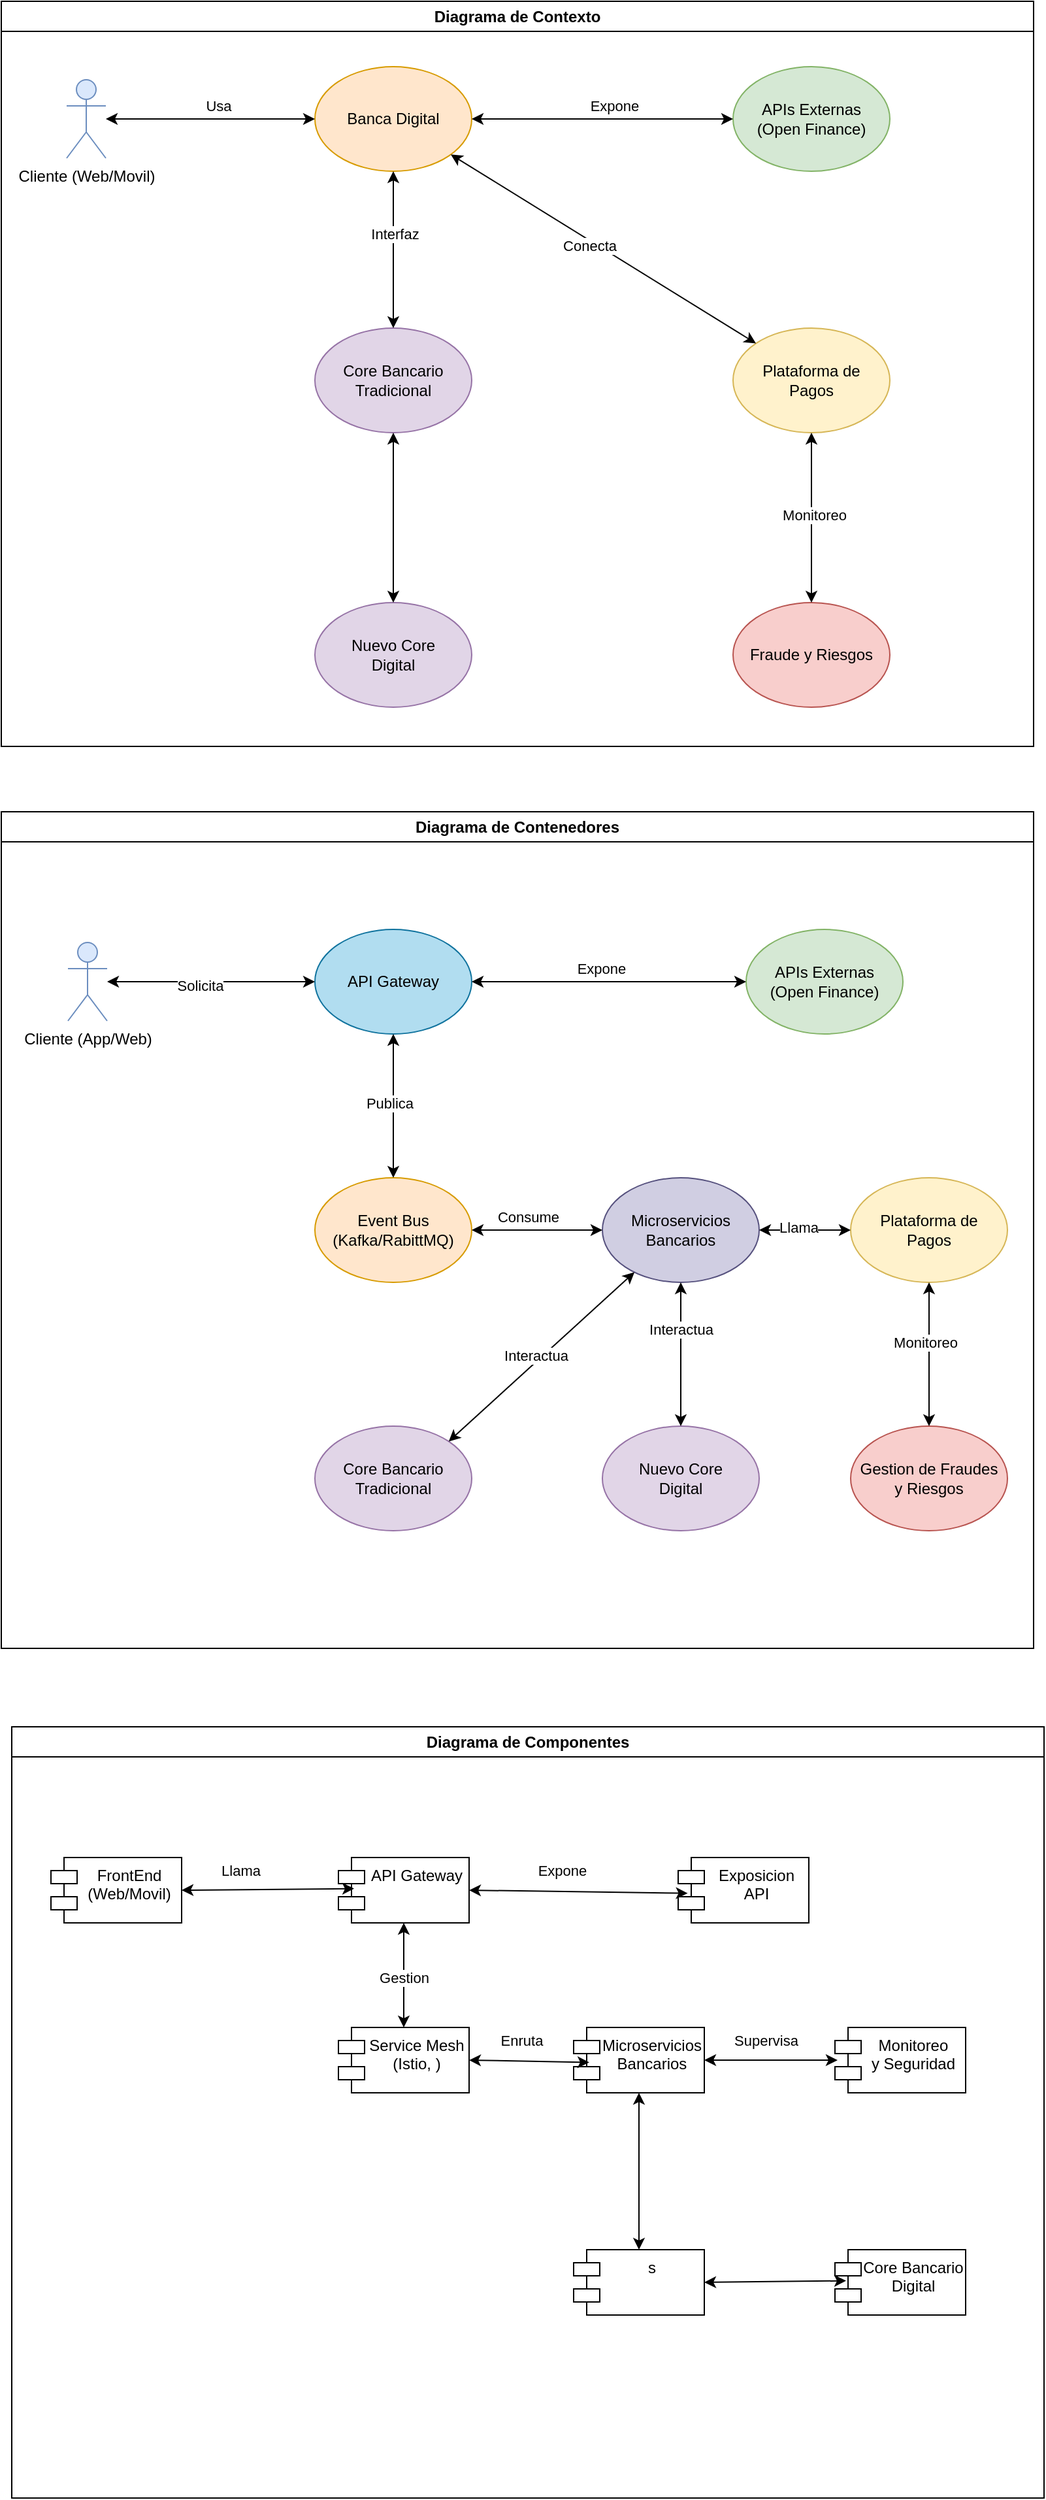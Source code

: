 <mxfile version="26.0.11">
  <diagram name="Page-1" id="KD73vJJ_ITl08i1PaZ_e">
    <mxGraphModel dx="708" dy="695" grid="1" gridSize="10" guides="1" tooltips="1" connect="1" arrows="1" fold="1" page="1" pageScale="1" pageWidth="827" pageHeight="1169" math="0" shadow="0">
      <root>
        <mxCell id="0" />
        <mxCell id="1" parent="0" />
        <mxCell id="Lg5PiGHGSfTX3QaenPzm-1" value="Cliente (Web/Movil)" style="shape=umlActor;verticalLabelPosition=bottom;verticalAlign=top;html=1;outlineConnect=0;fillColor=#dae8fc;strokeColor=#6c8ebf;" vertex="1" parent="1">
          <mxGeometry x="60" y="180" width="30" height="60" as="geometry" />
        </mxCell>
        <mxCell id="Lg5PiGHGSfTX3QaenPzm-2" value="Banca Digital" style="ellipse;whiteSpace=wrap;html=1;fillColor=#ffe6cc;strokeColor=#d79b00;" vertex="1" parent="1">
          <mxGeometry x="250" y="170" width="120" height="80" as="geometry" />
        </mxCell>
        <mxCell id="Lg5PiGHGSfTX3QaenPzm-3" value="" style="endArrow=classic;startArrow=classic;html=1;rounded=0;entryX=0;entryY=0.5;entryDx=0;entryDy=0;" edge="1" parent="1" source="Lg5PiGHGSfTX3QaenPzm-1" target="Lg5PiGHGSfTX3QaenPzm-2">
          <mxGeometry width="50" height="50" relative="1" as="geometry">
            <mxPoint x="190" y="430" as="sourcePoint" />
            <mxPoint x="240" y="380" as="targetPoint" />
          </mxGeometry>
        </mxCell>
        <mxCell id="Lg5PiGHGSfTX3QaenPzm-4" value="Usa" style="edgeLabel;html=1;align=center;verticalAlign=middle;resizable=0;points=[];" vertex="1" connectable="0" parent="Lg5PiGHGSfTX3QaenPzm-3">
          <mxGeometry x="0.075" y="2" relative="1" as="geometry">
            <mxPoint y="-8" as="offset" />
          </mxGeometry>
        </mxCell>
        <mxCell id="Lg5PiGHGSfTX3QaenPzm-5" value="APIs Externas&lt;div&gt;(Open Finance)&lt;/div&gt;" style="ellipse;whiteSpace=wrap;html=1;fillColor=#d5e8d4;strokeColor=#82b366;" vertex="1" parent="1">
          <mxGeometry x="570" y="170" width="120" height="80" as="geometry" />
        </mxCell>
        <mxCell id="Lg5PiGHGSfTX3QaenPzm-6" value="" style="endArrow=classic;startArrow=classic;html=1;rounded=0;entryX=0;entryY=0.5;entryDx=0;entryDy=0;exitX=1;exitY=0.5;exitDx=0;exitDy=0;" edge="1" parent="1" source="Lg5PiGHGSfTX3QaenPzm-2" target="Lg5PiGHGSfTX3QaenPzm-5">
          <mxGeometry width="50" height="50" relative="1" as="geometry">
            <mxPoint x="420" y="430" as="sourcePoint" />
            <mxPoint x="470" y="380" as="targetPoint" />
          </mxGeometry>
        </mxCell>
        <mxCell id="Lg5PiGHGSfTX3QaenPzm-7" value="Expone" style="edgeLabel;html=1;align=center;verticalAlign=middle;resizable=0;points=[];" vertex="1" connectable="0" parent="Lg5PiGHGSfTX3QaenPzm-6">
          <mxGeometry x="0.09" y="-5" relative="1" as="geometry">
            <mxPoint y="-15" as="offset" />
          </mxGeometry>
        </mxCell>
        <mxCell id="Lg5PiGHGSfTX3QaenPzm-8" value="Core Bancario&lt;div&gt;Tradicional&lt;/div&gt;" style="ellipse;whiteSpace=wrap;html=1;fillColor=#e1d5e7;strokeColor=#9673a6;" vertex="1" parent="1">
          <mxGeometry x="250" y="370" width="120" height="80" as="geometry" />
        </mxCell>
        <mxCell id="Lg5PiGHGSfTX3QaenPzm-9" value="Nuevo Core&lt;div&gt;Digital&lt;/div&gt;" style="ellipse;whiteSpace=wrap;html=1;fillColor=#e1d5e7;strokeColor=#9673a6;" vertex="1" parent="1">
          <mxGeometry x="250" y="580" width="120" height="80" as="geometry" />
        </mxCell>
        <mxCell id="Lg5PiGHGSfTX3QaenPzm-10" value="Plataforma de&lt;div&gt;Pagos&lt;/div&gt;" style="ellipse;whiteSpace=wrap;html=1;fillColor=#fff2cc;strokeColor=#d6b656;" vertex="1" parent="1">
          <mxGeometry x="570" y="370" width="120" height="80" as="geometry" />
        </mxCell>
        <mxCell id="Lg5PiGHGSfTX3QaenPzm-11" value="Fraude y Riesgos" style="ellipse;whiteSpace=wrap;html=1;fillColor=#f8cecc;strokeColor=#b85450;" vertex="1" parent="1">
          <mxGeometry x="570" y="580" width="120" height="80" as="geometry" />
        </mxCell>
        <mxCell id="Lg5PiGHGSfTX3QaenPzm-13" value="" style="endArrow=classic;startArrow=classic;html=1;rounded=0;exitX=0;exitY=0;exitDx=0;exitDy=0;" edge="1" parent="1" source="Lg5PiGHGSfTX3QaenPzm-10" target="Lg5PiGHGSfTX3QaenPzm-2">
          <mxGeometry width="50" height="50" relative="1" as="geometry">
            <mxPoint x="410" y="420" as="sourcePoint" />
            <mxPoint x="460" y="370" as="targetPoint" />
          </mxGeometry>
        </mxCell>
        <mxCell id="Lg5PiGHGSfTX3QaenPzm-17" value="Conecta" style="edgeLabel;html=1;align=center;verticalAlign=middle;resizable=0;points=[];" vertex="1" connectable="0" parent="Lg5PiGHGSfTX3QaenPzm-13">
          <mxGeometry x="0.066" y="3" relative="1" as="geometry">
            <mxPoint x="-2" as="offset" />
          </mxGeometry>
        </mxCell>
        <mxCell id="Lg5PiGHGSfTX3QaenPzm-14" value="" style="endArrow=classic;startArrow=classic;html=1;rounded=0;entryX=0.5;entryY=1;entryDx=0;entryDy=0;" edge="1" parent="1" source="Lg5PiGHGSfTX3QaenPzm-8" target="Lg5PiGHGSfTX3QaenPzm-2">
          <mxGeometry width="50" height="50" relative="1" as="geometry">
            <mxPoint x="410" y="420" as="sourcePoint" />
            <mxPoint x="460" y="370" as="targetPoint" />
          </mxGeometry>
        </mxCell>
        <mxCell id="Lg5PiGHGSfTX3QaenPzm-18" value="Interfaz" style="edgeLabel;html=1;align=center;verticalAlign=middle;resizable=0;points=[];" vertex="1" connectable="0" parent="Lg5PiGHGSfTX3QaenPzm-14">
          <mxGeometry x="0.201" y="-1" relative="1" as="geometry">
            <mxPoint as="offset" />
          </mxGeometry>
        </mxCell>
        <mxCell id="Lg5PiGHGSfTX3QaenPzm-15" value="" style="endArrow=classic;startArrow=classic;html=1;rounded=0;entryX=0.5;entryY=1;entryDx=0;entryDy=0;exitX=0.5;exitY=0;exitDx=0;exitDy=0;" edge="1" parent="1" source="Lg5PiGHGSfTX3QaenPzm-9" target="Lg5PiGHGSfTX3QaenPzm-8">
          <mxGeometry width="50" height="50" relative="1" as="geometry">
            <mxPoint x="410" y="420" as="sourcePoint" />
            <mxPoint x="460" y="370" as="targetPoint" />
          </mxGeometry>
        </mxCell>
        <mxCell id="Lg5PiGHGSfTX3QaenPzm-16" value="" style="endArrow=classic;startArrow=classic;html=1;rounded=0;entryX=0.5;entryY=1;entryDx=0;entryDy=0;exitX=0.5;exitY=0;exitDx=0;exitDy=0;" edge="1" parent="1" source="Lg5PiGHGSfTX3QaenPzm-11" target="Lg5PiGHGSfTX3QaenPzm-10">
          <mxGeometry width="50" height="50" relative="1" as="geometry">
            <mxPoint x="410" y="420" as="sourcePoint" />
            <mxPoint x="460" y="370" as="targetPoint" />
          </mxGeometry>
        </mxCell>
        <mxCell id="Lg5PiGHGSfTX3QaenPzm-19" value="Monitoreo" style="edgeLabel;html=1;align=center;verticalAlign=middle;resizable=0;points=[];" vertex="1" connectable="0" parent="Lg5PiGHGSfTX3QaenPzm-16">
          <mxGeometry x="0.027" y="-2" relative="1" as="geometry">
            <mxPoint as="offset" />
          </mxGeometry>
        </mxCell>
        <mxCell id="Lg5PiGHGSfTX3QaenPzm-20" value="Diagrama de Contexto" style="swimlane;whiteSpace=wrap;html=1;" vertex="1" parent="1">
          <mxGeometry x="10" y="120" width="790" height="570" as="geometry" />
        </mxCell>
        <mxCell id="Lg5PiGHGSfTX3QaenPzm-21" value="Diagrama de Contenedores" style="swimlane;whiteSpace=wrap;html=1;" vertex="1" parent="1">
          <mxGeometry x="10" y="740" width="790" height="640" as="geometry" />
        </mxCell>
        <mxCell id="Lg5PiGHGSfTX3QaenPzm-24" value="Cliente (App/Web)" style="shape=umlActor;verticalLabelPosition=bottom;verticalAlign=top;html=1;outlineConnect=0;fillColor=#dae8fc;strokeColor=#6c8ebf;" vertex="1" parent="Lg5PiGHGSfTX3QaenPzm-21">
          <mxGeometry x="51" y="100" width="30" height="60" as="geometry" />
        </mxCell>
        <mxCell id="Lg5PiGHGSfTX3QaenPzm-25" value="API Gateway" style="ellipse;whiteSpace=wrap;html=1;fillColor=#b1ddf0;strokeColor=#10739e;" vertex="1" parent="Lg5PiGHGSfTX3QaenPzm-21">
          <mxGeometry x="240" y="90" width="120" height="80" as="geometry" />
        </mxCell>
        <mxCell id="Lg5PiGHGSfTX3QaenPzm-26" value="" style="endArrow=classic;startArrow=classic;html=1;rounded=0;entryX=0;entryY=0.5;entryDx=0;entryDy=0;" edge="1" parent="Lg5PiGHGSfTX3QaenPzm-21" source="Lg5PiGHGSfTX3QaenPzm-24" target="Lg5PiGHGSfTX3QaenPzm-25">
          <mxGeometry width="50" height="50" relative="1" as="geometry">
            <mxPoint x="80" y="130" as="sourcePoint" />
            <mxPoint x="330" y="100" as="targetPoint" />
          </mxGeometry>
        </mxCell>
        <mxCell id="Lg5PiGHGSfTX3QaenPzm-27" value="Solicita" style="edgeLabel;html=1;align=center;verticalAlign=middle;resizable=0;points=[];" vertex="1" connectable="0" parent="Lg5PiGHGSfTX3QaenPzm-26">
          <mxGeometry x="-0.114" y="-3" relative="1" as="geometry">
            <mxPoint as="offset" />
          </mxGeometry>
        </mxCell>
        <mxCell id="Lg5PiGHGSfTX3QaenPzm-28" value="APIs Externas&lt;div&gt;(Open Finance)&lt;/div&gt;" style="ellipse;whiteSpace=wrap;html=1;fillColor=#d5e8d4;strokeColor=#82b366;" vertex="1" parent="Lg5PiGHGSfTX3QaenPzm-21">
          <mxGeometry x="570" y="90" width="120" height="80" as="geometry" />
        </mxCell>
        <mxCell id="Lg5PiGHGSfTX3QaenPzm-29" value="Event Bus&lt;div&gt;(Kafka/RabittMQ)&lt;/div&gt;" style="ellipse;whiteSpace=wrap;html=1;fillColor=#ffe6cc;strokeColor=#d79b00;" vertex="1" parent="Lg5PiGHGSfTX3QaenPzm-21">
          <mxGeometry x="240" y="280" width="120" height="80" as="geometry" />
        </mxCell>
        <mxCell id="Lg5PiGHGSfTX3QaenPzm-30" value="Microservicios&lt;div&gt;Bancarios&lt;/div&gt;" style="ellipse;whiteSpace=wrap;html=1;fillColor=#d0cee2;strokeColor=#56517e;" vertex="1" parent="Lg5PiGHGSfTX3QaenPzm-21">
          <mxGeometry x="460" y="280" width="120" height="80" as="geometry" />
        </mxCell>
        <mxCell id="Lg5PiGHGSfTX3QaenPzm-31" value="Plataforma de&lt;div&gt;Pagos&lt;/div&gt;" style="ellipse;whiteSpace=wrap;html=1;fillColor=#fff2cc;strokeColor=#d6b656;" vertex="1" parent="Lg5PiGHGSfTX3QaenPzm-21">
          <mxGeometry x="650" y="280" width="120" height="80" as="geometry" />
        </mxCell>
        <mxCell id="Lg5PiGHGSfTX3QaenPzm-32" value="Core Bancario&lt;div&gt;Tradicional&lt;/div&gt;" style="ellipse;whiteSpace=wrap;html=1;fillColor=#e1d5e7;strokeColor=#9673a6;" vertex="1" parent="Lg5PiGHGSfTX3QaenPzm-21">
          <mxGeometry x="240" y="470" width="120" height="80" as="geometry" />
        </mxCell>
        <mxCell id="Lg5PiGHGSfTX3QaenPzm-33" value="Nuevo Core&lt;div&gt;Digital&lt;/div&gt;" style="ellipse;whiteSpace=wrap;html=1;fillColor=#e1d5e7;strokeColor=#9673a6;" vertex="1" parent="Lg5PiGHGSfTX3QaenPzm-21">
          <mxGeometry x="460" y="470" width="120" height="80" as="geometry" />
        </mxCell>
        <mxCell id="Lg5PiGHGSfTX3QaenPzm-34" value="Gestion de Fraudes&lt;div&gt;y Riesgos&lt;/div&gt;" style="ellipse;whiteSpace=wrap;html=1;fillColor=#f8cecc;strokeColor=#b85450;" vertex="1" parent="Lg5PiGHGSfTX3QaenPzm-21">
          <mxGeometry x="650" y="470" width="120" height="80" as="geometry" />
        </mxCell>
        <mxCell id="Lg5PiGHGSfTX3QaenPzm-35" value="" style="endArrow=classic;startArrow=classic;html=1;rounded=0;entryX=0.5;entryY=1;entryDx=0;entryDy=0;exitX=0.5;exitY=0;exitDx=0;exitDy=0;" edge="1" parent="Lg5PiGHGSfTX3QaenPzm-21" source="Lg5PiGHGSfTX3QaenPzm-29" target="Lg5PiGHGSfTX3QaenPzm-25">
          <mxGeometry width="50" height="50" relative="1" as="geometry">
            <mxPoint x="320" y="270" as="sourcePoint" />
            <mxPoint x="370" y="220" as="targetPoint" />
          </mxGeometry>
        </mxCell>
        <mxCell id="Lg5PiGHGSfTX3QaenPzm-43" value="Publica" style="edgeLabel;html=1;align=center;verticalAlign=middle;resizable=0;points=[];" vertex="1" connectable="0" parent="Lg5PiGHGSfTX3QaenPzm-35">
          <mxGeometry x="0.043" y="3" relative="1" as="geometry">
            <mxPoint as="offset" />
          </mxGeometry>
        </mxCell>
        <mxCell id="Lg5PiGHGSfTX3QaenPzm-36" value="" style="endArrow=classic;startArrow=classic;html=1;rounded=0;entryX=0;entryY=0.5;entryDx=0;entryDy=0;exitX=1;exitY=0.5;exitDx=0;exitDy=0;" edge="1" parent="Lg5PiGHGSfTX3QaenPzm-21" source="Lg5PiGHGSfTX3QaenPzm-29" target="Lg5PiGHGSfTX3QaenPzm-30">
          <mxGeometry width="50" height="50" relative="1" as="geometry">
            <mxPoint x="320" y="270" as="sourcePoint" />
            <mxPoint x="370" y="220" as="targetPoint" />
          </mxGeometry>
        </mxCell>
        <mxCell id="Lg5PiGHGSfTX3QaenPzm-44" value="Consume" style="edgeLabel;html=1;align=center;verticalAlign=middle;resizable=0;points=[];" vertex="1" connectable="0" parent="Lg5PiGHGSfTX3QaenPzm-36">
          <mxGeometry x="-0.419" y="2" relative="1" as="geometry">
            <mxPoint x="14" y="-8" as="offset" />
          </mxGeometry>
        </mxCell>
        <mxCell id="Lg5PiGHGSfTX3QaenPzm-37" value="" style="endArrow=classic;startArrow=classic;html=1;rounded=0;entryX=0;entryY=0.5;entryDx=0;entryDy=0;exitX=1;exitY=0.5;exitDx=0;exitDy=0;" edge="1" parent="Lg5PiGHGSfTX3QaenPzm-21" source="Lg5PiGHGSfTX3QaenPzm-25" target="Lg5PiGHGSfTX3QaenPzm-28">
          <mxGeometry width="50" height="50" relative="1" as="geometry">
            <mxPoint x="320" y="270" as="sourcePoint" />
            <mxPoint x="370" y="220" as="targetPoint" />
          </mxGeometry>
        </mxCell>
        <mxCell id="Lg5PiGHGSfTX3QaenPzm-42" value="Expone" style="edgeLabel;html=1;align=center;verticalAlign=middle;resizable=0;points=[];" vertex="1" connectable="0" parent="Lg5PiGHGSfTX3QaenPzm-37">
          <mxGeometry x="-0.331" y="-3" relative="1" as="geometry">
            <mxPoint x="29" y="-13" as="offset" />
          </mxGeometry>
        </mxCell>
        <mxCell id="Lg5PiGHGSfTX3QaenPzm-38" value="" style="endArrow=classic;startArrow=classic;html=1;rounded=0;entryX=0;entryY=0.5;entryDx=0;entryDy=0;exitX=1;exitY=0.5;exitDx=0;exitDy=0;" edge="1" parent="Lg5PiGHGSfTX3QaenPzm-21" source="Lg5PiGHGSfTX3QaenPzm-30" target="Lg5PiGHGSfTX3QaenPzm-31">
          <mxGeometry width="50" height="50" relative="1" as="geometry">
            <mxPoint x="320" y="270" as="sourcePoint" />
            <mxPoint x="370" y="220" as="targetPoint" />
          </mxGeometry>
        </mxCell>
        <mxCell id="Lg5PiGHGSfTX3QaenPzm-45" value="Llama" style="edgeLabel;html=1;align=center;verticalAlign=middle;resizable=0;points=[];" vertex="1" connectable="0" parent="Lg5PiGHGSfTX3QaenPzm-38">
          <mxGeometry x="-0.136" y="2" relative="1" as="geometry">
            <mxPoint as="offset" />
          </mxGeometry>
        </mxCell>
        <mxCell id="Lg5PiGHGSfTX3QaenPzm-39" value="" style="endArrow=classic;startArrow=classic;html=1;rounded=0;exitX=1;exitY=0;exitDx=0;exitDy=0;" edge="1" parent="Lg5PiGHGSfTX3QaenPzm-21" source="Lg5PiGHGSfTX3QaenPzm-32" target="Lg5PiGHGSfTX3QaenPzm-30">
          <mxGeometry width="50" height="50" relative="1" as="geometry">
            <mxPoint x="320" y="270" as="sourcePoint" />
            <mxPoint x="370" y="220" as="targetPoint" />
          </mxGeometry>
        </mxCell>
        <mxCell id="Lg5PiGHGSfTX3QaenPzm-46" value="Interactua" style="edgeLabel;html=1;align=center;verticalAlign=middle;resizable=0;points=[];" vertex="1" connectable="0" parent="Lg5PiGHGSfTX3QaenPzm-39">
          <mxGeometry x="-0.024" y="4" relative="1" as="geometry">
            <mxPoint as="offset" />
          </mxGeometry>
        </mxCell>
        <mxCell id="Lg5PiGHGSfTX3QaenPzm-40" value="" style="endArrow=classic;startArrow=classic;html=1;rounded=0;entryX=0.5;entryY=1;entryDx=0;entryDy=0;exitX=0.5;exitY=0;exitDx=0;exitDy=0;" edge="1" parent="Lg5PiGHGSfTX3QaenPzm-21" source="Lg5PiGHGSfTX3QaenPzm-33" target="Lg5PiGHGSfTX3QaenPzm-30">
          <mxGeometry width="50" height="50" relative="1" as="geometry">
            <mxPoint x="320" y="270" as="sourcePoint" />
            <mxPoint x="370" y="220" as="targetPoint" />
          </mxGeometry>
        </mxCell>
        <mxCell id="Lg5PiGHGSfTX3QaenPzm-47" value="Interactua" style="edgeLabel;html=1;align=center;verticalAlign=middle;resizable=0;points=[];" vertex="1" connectable="0" parent="Lg5PiGHGSfTX3QaenPzm-40">
          <mxGeometry x="0.353" relative="1" as="geometry">
            <mxPoint as="offset" />
          </mxGeometry>
        </mxCell>
        <mxCell id="Lg5PiGHGSfTX3QaenPzm-41" value="" style="endArrow=classic;startArrow=classic;html=1;rounded=0;entryX=0.5;entryY=1;entryDx=0;entryDy=0;" edge="1" parent="Lg5PiGHGSfTX3QaenPzm-21" source="Lg5PiGHGSfTX3QaenPzm-34" target="Lg5PiGHGSfTX3QaenPzm-31">
          <mxGeometry width="50" height="50" relative="1" as="geometry">
            <mxPoint x="570" y="270" as="sourcePoint" />
            <mxPoint x="620" y="220" as="targetPoint" />
          </mxGeometry>
        </mxCell>
        <mxCell id="Lg5PiGHGSfTX3QaenPzm-48" value="Monitoreo" style="edgeLabel;html=1;align=center;verticalAlign=middle;resizable=0;points=[];" vertex="1" connectable="0" parent="Lg5PiGHGSfTX3QaenPzm-41">
          <mxGeometry x="0.16" y="3" relative="1" as="geometry">
            <mxPoint as="offset" />
          </mxGeometry>
        </mxCell>
        <mxCell id="Lg5PiGHGSfTX3QaenPzm-51" value="Diagrama de Componentes" style="swimlane;whiteSpace=wrap;html=1;" vertex="1" parent="1">
          <mxGeometry x="18" y="1440" width="790" height="590" as="geometry" />
        </mxCell>
        <mxCell id="Lg5PiGHGSfTX3QaenPzm-52" value="FrontEnd&lt;div&gt;(Web/Movil)&lt;/div&gt;" style="shape=module;align=left;spacingLeft=20;align=center;verticalAlign=top;whiteSpace=wrap;html=1;" vertex="1" parent="Lg5PiGHGSfTX3QaenPzm-51">
          <mxGeometry x="30" y="100" width="100" height="50" as="geometry" />
        </mxCell>
        <mxCell id="Lg5PiGHGSfTX3QaenPzm-54" value="API Gateway" style="shape=module;align=left;spacingLeft=20;align=center;verticalAlign=top;whiteSpace=wrap;html=1;" vertex="1" parent="Lg5PiGHGSfTX3QaenPzm-51">
          <mxGeometry x="250" y="100" width="100" height="50" as="geometry" />
        </mxCell>
        <mxCell id="Lg5PiGHGSfTX3QaenPzm-55" value="Exposicion&lt;div&gt;API&lt;/div&gt;" style="shape=module;align=left;spacingLeft=20;align=center;verticalAlign=top;whiteSpace=wrap;html=1;" vertex="1" parent="Lg5PiGHGSfTX3QaenPzm-51">
          <mxGeometry x="510" y="100" width="100" height="50" as="geometry" />
        </mxCell>
        <mxCell id="Lg5PiGHGSfTX3QaenPzm-56" value="Service Mesh&lt;div&gt;(Istio, )&lt;/div&gt;" style="shape=module;align=left;spacingLeft=20;align=center;verticalAlign=top;whiteSpace=wrap;html=1;" vertex="1" parent="Lg5PiGHGSfTX3QaenPzm-51">
          <mxGeometry x="250" y="230" width="100" height="50" as="geometry" />
        </mxCell>
        <mxCell id="Lg5PiGHGSfTX3QaenPzm-57" value="" style="endArrow=classic;startArrow=classic;html=1;rounded=0;exitX=1;exitY=0.5;exitDx=0;exitDy=0;entryX=0.12;entryY=0.476;entryDx=0;entryDy=0;entryPerimeter=0;" edge="1" parent="Lg5PiGHGSfTX3QaenPzm-51" source="Lg5PiGHGSfTX3QaenPzm-52" target="Lg5PiGHGSfTX3QaenPzm-54">
          <mxGeometry width="50" height="50" relative="1" as="geometry">
            <mxPoint x="270" y="150" as="sourcePoint" />
            <mxPoint x="320" y="100" as="targetPoint" />
          </mxGeometry>
        </mxCell>
        <mxCell id="Lg5PiGHGSfTX3QaenPzm-58" value="Llama" style="edgeLabel;html=1;align=center;verticalAlign=middle;resizable=0;points=[];" vertex="1" connectable="0" parent="Lg5PiGHGSfTX3QaenPzm-57">
          <mxGeometry x="-0.319" relative="1" as="geometry">
            <mxPoint y="-15" as="offset" />
          </mxGeometry>
        </mxCell>
        <mxCell id="Lg5PiGHGSfTX3QaenPzm-59" value="" style="endArrow=classic;startArrow=classic;html=1;rounded=0;entryX=0.073;entryY=0.547;entryDx=0;entryDy=0;entryPerimeter=0;exitX=1;exitY=0.5;exitDx=0;exitDy=0;" edge="1" parent="Lg5PiGHGSfTX3QaenPzm-51" source="Lg5PiGHGSfTX3QaenPzm-54" target="Lg5PiGHGSfTX3QaenPzm-55">
          <mxGeometry width="50" height="50" relative="1" as="geometry">
            <mxPoint x="270" y="150" as="sourcePoint" />
            <mxPoint x="320" y="100" as="targetPoint" />
          </mxGeometry>
        </mxCell>
        <mxCell id="Lg5PiGHGSfTX3QaenPzm-60" value="Expone" style="edgeLabel;html=1;align=center;verticalAlign=middle;resizable=0;points=[];" vertex="1" connectable="0" parent="Lg5PiGHGSfTX3QaenPzm-59">
          <mxGeometry x="-0.153" relative="1" as="geometry">
            <mxPoint y="-16" as="offset" />
          </mxGeometry>
        </mxCell>
        <mxCell id="Lg5PiGHGSfTX3QaenPzm-61" value="Microservicios&lt;div&gt;Bancarios&lt;/div&gt;" style="shape=module;align=left;spacingLeft=20;align=center;verticalAlign=top;whiteSpace=wrap;html=1;" vertex="1" parent="Lg5PiGHGSfTX3QaenPzm-51">
          <mxGeometry x="430" y="230" width="100" height="50" as="geometry" />
        </mxCell>
        <mxCell id="Lg5PiGHGSfTX3QaenPzm-62" value="Monitoreo&lt;div&gt;y Seguridad&lt;/div&gt;" style="shape=module;align=left;spacingLeft=20;align=center;verticalAlign=top;whiteSpace=wrap;html=1;" vertex="1" parent="Lg5PiGHGSfTX3QaenPzm-51">
          <mxGeometry x="630" y="230" width="100" height="50" as="geometry" />
        </mxCell>
        <mxCell id="Lg5PiGHGSfTX3QaenPzm-63" value="s" style="shape=module;align=left;spacingLeft=20;align=center;verticalAlign=top;whiteSpace=wrap;html=1;" vertex="1" parent="Lg5PiGHGSfTX3QaenPzm-51">
          <mxGeometry x="430" y="400" width="100" height="50" as="geometry" />
        </mxCell>
        <mxCell id="Lg5PiGHGSfTX3QaenPzm-64" value="Core Bancario&lt;div&gt;Digital&lt;/div&gt;" style="shape=module;align=left;spacingLeft=20;align=center;verticalAlign=top;whiteSpace=wrap;html=1;" vertex="1" parent="Lg5PiGHGSfTX3QaenPzm-51">
          <mxGeometry x="630" y="400" width="100" height="50" as="geometry" />
        </mxCell>
        <mxCell id="Lg5PiGHGSfTX3QaenPzm-65" value="" style="endArrow=classic;startArrow=classic;html=1;rounded=0;exitX=0.5;exitY=0;exitDx=0;exitDy=0;entryX=0.5;entryY=1;entryDx=0;entryDy=0;" edge="1" parent="Lg5PiGHGSfTX3QaenPzm-51" source="Lg5PiGHGSfTX3QaenPzm-56" target="Lg5PiGHGSfTX3QaenPzm-54">
          <mxGeometry width="50" height="50" relative="1" as="geometry">
            <mxPoint x="270" y="150" as="sourcePoint" />
            <mxPoint x="310" y="160" as="targetPoint" />
          </mxGeometry>
        </mxCell>
        <mxCell id="Lg5PiGHGSfTX3QaenPzm-67" value="Gestion" style="edgeLabel;html=1;align=center;verticalAlign=middle;resizable=0;points=[];" vertex="1" connectable="0" parent="Lg5PiGHGSfTX3QaenPzm-65">
          <mxGeometry x="-0.051" relative="1" as="geometry">
            <mxPoint as="offset" />
          </mxGeometry>
        </mxCell>
        <mxCell id="Lg5PiGHGSfTX3QaenPzm-69" value="" style="endArrow=classic;startArrow=classic;html=1;rounded=0;entryX=0.12;entryY=0.535;entryDx=0;entryDy=0;entryPerimeter=0;exitX=1;exitY=0.5;exitDx=0;exitDy=0;" edge="1" parent="Lg5PiGHGSfTX3QaenPzm-51" source="Lg5PiGHGSfTX3QaenPzm-56" target="Lg5PiGHGSfTX3QaenPzm-61">
          <mxGeometry width="50" height="50" relative="1" as="geometry">
            <mxPoint x="270" y="150" as="sourcePoint" />
            <mxPoint x="320" y="100" as="targetPoint" />
          </mxGeometry>
        </mxCell>
        <mxCell id="Lg5PiGHGSfTX3QaenPzm-70" value="Enruta" style="edgeLabel;html=1;align=center;verticalAlign=middle;resizable=0;points=[];" vertex="1" connectable="0" parent="Lg5PiGHGSfTX3QaenPzm-69">
          <mxGeometry x="-0.408" y="3" relative="1" as="geometry">
            <mxPoint x="13" y="-13" as="offset" />
          </mxGeometry>
        </mxCell>
        <mxCell id="Lg5PiGHGSfTX3QaenPzm-72" value="" style="endArrow=classic;startArrow=classic;html=1;rounded=0;exitX=0.5;exitY=0;exitDx=0;exitDy=0;entryX=0.5;entryY=1;entryDx=0;entryDy=0;" edge="1" parent="Lg5PiGHGSfTX3QaenPzm-51" source="Lg5PiGHGSfTX3QaenPzm-63" target="Lg5PiGHGSfTX3QaenPzm-61">
          <mxGeometry width="50" height="50" relative="1" as="geometry">
            <mxPoint x="690" y="260" as="sourcePoint" />
            <mxPoint x="740" y="210" as="targetPoint" />
          </mxGeometry>
        </mxCell>
        <mxCell id="Lg5PiGHGSfTX3QaenPzm-73" value="" style="endArrow=classic;startArrow=classic;html=1;rounded=0;exitX=1;exitY=0.5;exitDx=0;exitDy=0;entryX=0.085;entryY=0.476;entryDx=0;entryDy=0;entryPerimeter=0;" edge="1" parent="Lg5PiGHGSfTX3QaenPzm-51" source="Lg5PiGHGSfTX3QaenPzm-63" target="Lg5PiGHGSfTX3QaenPzm-64">
          <mxGeometry width="50" height="50" relative="1" as="geometry">
            <mxPoint x="690" y="260" as="sourcePoint" />
            <mxPoint x="740" y="210" as="targetPoint" />
          </mxGeometry>
        </mxCell>
        <mxCell id="Lg5PiGHGSfTX3QaenPzm-71" value="" style="endArrow=classic;startArrow=classic;html=1;rounded=0;entryX=1;entryY=0.5;entryDx=0;entryDy=0;" edge="1" parent="1" target="Lg5PiGHGSfTX3QaenPzm-61">
          <mxGeometry width="50" height="50" relative="1" as="geometry">
            <mxPoint x="650" y="1695" as="sourcePoint" />
            <mxPoint x="750" y="1650" as="targetPoint" />
          </mxGeometry>
        </mxCell>
        <mxCell id="Lg5PiGHGSfTX3QaenPzm-74" value="Supervisa" style="edgeLabel;html=1;align=center;verticalAlign=middle;resizable=0;points=[];" vertex="1" connectable="0" parent="Lg5PiGHGSfTX3QaenPzm-71">
          <mxGeometry x="0.226" y="-4" relative="1" as="geometry">
            <mxPoint x="7" y="-11" as="offset" />
          </mxGeometry>
        </mxCell>
      </root>
    </mxGraphModel>
  </diagram>
</mxfile>
